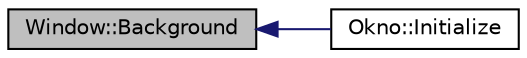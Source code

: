 digraph "Window::Background"
{
  edge [fontname="Helvetica",fontsize="10",labelfontname="Helvetica",labelfontsize="10"];
  node [fontname="Helvetica",fontsize="10",shape=record];
  rankdir="LR";
  Node1 [label="Window::Background",height=0.2,width=0.4,color="black", fillcolor="grey75", style="filled", fontcolor="black"];
  Node1 -> Node2 [dir="back",color="midnightblue",fontsize="10",style="solid"];
  Node2 [label="Okno::Initialize",height=0.2,width=0.4,color="black", fillcolor="white", style="filled",URL="$class_okno.html#a48a5b9af8dbf76e60be2e5d464f62d1e",tooltip="Funkcja inicjalizuje wiele potrzebnych zmienych. "];
}

